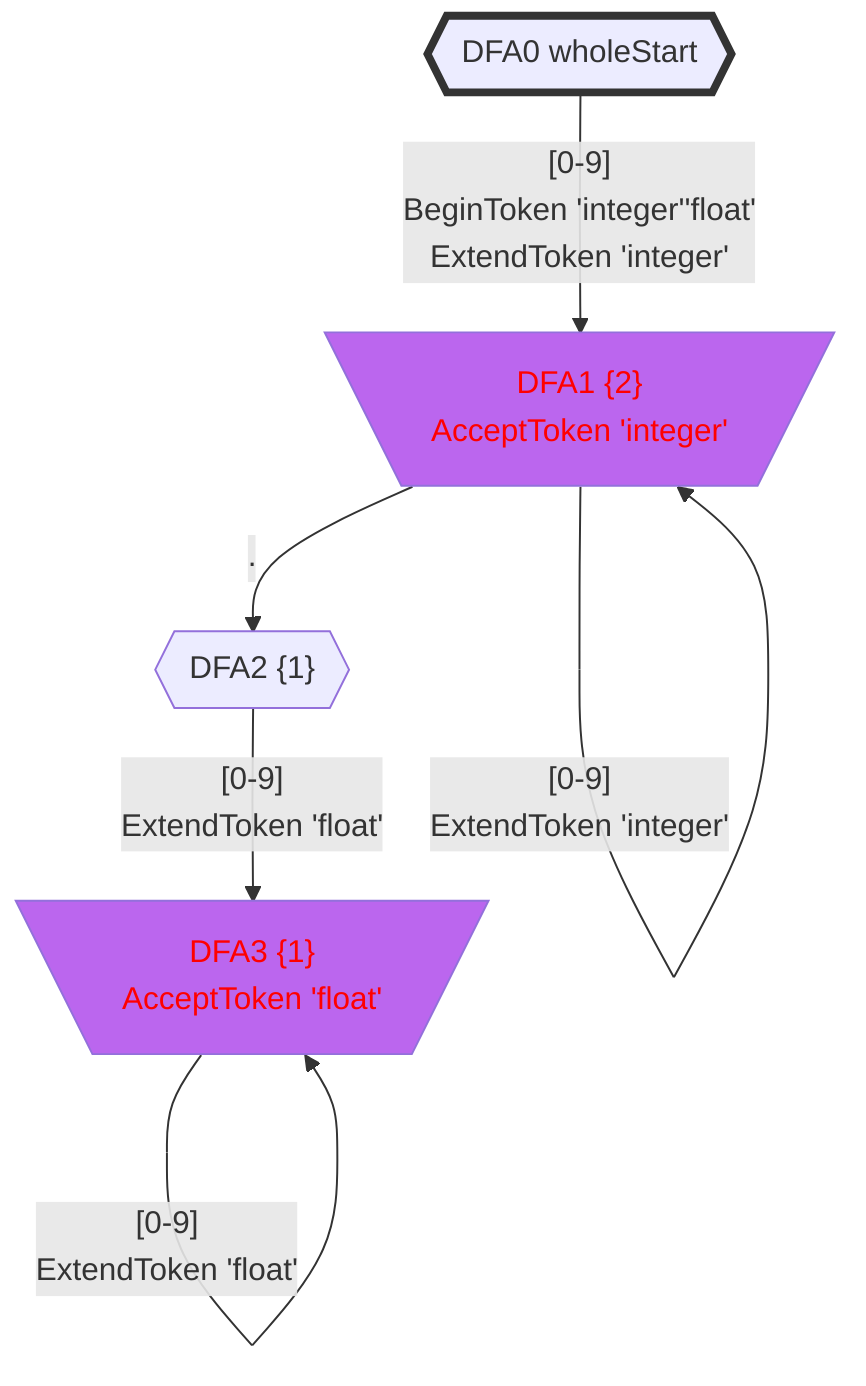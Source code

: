 flowchart
classDef c0001 color:#FF0000;
classDef c0010 stroke-dasharray: 10 10;
classDef c0011 stroke-dasharray: 10 10,color:#FF0000;
classDef c0100 fill:#BB66EE;
classDef c0101 fill:#BB66EE,color:#FF0000;
classDef c0110 fill:#BB66EE,stroke-dasharray: 10 10;
classDef c0111 fill:#BB66EE,stroke-dasharray: 10 10,color:#FF0000;
classDef c1000 stroke:#333,stroke-width:4px;
classDef c1001 stroke:#333,stroke-width:4px,color:#FF0000;
classDef c1010 stroke:#333,stroke-width:4px,stroke-dasharray: 10 10;
classDef c1011 stroke:#333,stroke-width:4px,stroke-dasharray: 10 10,color:#FF0000;
classDef c1100 stroke:#333,stroke-width:4px,fill:#BB66EE;
classDef c1101 stroke:#333,stroke-width:4px,fill:#BB66EE,color:#FF0000;
classDef c1110 stroke:#333,stroke-width:4px,fill:#BB66EE,stroke-dasharray: 10 10;
classDef c1111 stroke:#333,stroke-width:4px,fill:#BB66EE,stroke-dasharray: 10 10,color:#FF0000;
DFA0_-719760743{{"DFA0 wholeStart"}}
class DFA0_-719760743 c1000;
DFA1_-1749208652[\"DFA1 {2}
AcceptToken 'integer'"/]
class DFA1_-1749208652 c0101;
DFA2_-646656898{{"DFA2 {1}"}}
DFA3_-496823011[\"DFA3 {1}
AcceptToken 'float'"/]
class DFA3_-496823011 c0101;
DFA0_-719760743 -->|"[0-9]
BeginToken 'integer''float'
ExtendToken 'integer'"|DFA1_-1749208652
DFA1_-1749208652 -->|"[0-9]
ExtendToken 'integer'"|DFA1_-1749208652
DFA1_-1749208652 -->|"."|DFA2_-646656898
DFA2_-646656898 -->|"[0-9]
ExtendToken 'float'"|DFA3_-496823011
DFA3_-496823011 -->|"[0-9]
ExtendToken 'float'"|DFA3_-496823011